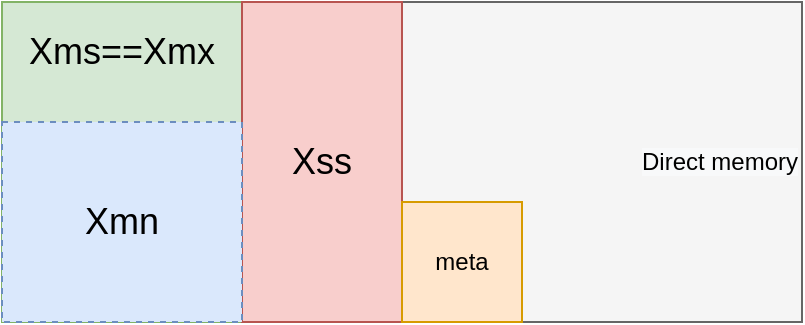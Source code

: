 <mxfile version="15.4.0" type="device"><diagram id="29YzdYzRpy3aJ79-t78H" name="第 1 页"><mxGraphModel dx="1106" dy="702" grid="1" gridSize="10" guides="1" tooltips="1" connect="1" arrows="1" fold="1" page="1" pageScale="1" pageWidth="1169" pageHeight="827" math="0" shadow="0"><root><mxCell id="0"/><mxCell id="1" parent="0"/><mxCell id="oUYTZIAzheHHVKKlPBdI-4" value="&lt;meta charset=&quot;utf-8&quot;&gt;&lt;span style=&quot;color: rgb(0, 0, 0); font-family: helvetica; font-size: 12px; font-style: normal; font-weight: 400; letter-spacing: normal; text-align: center; text-indent: 0px; text-transform: none; word-spacing: 0px; background-color: rgb(248, 249, 250); display: inline; float: none;&quot;&gt;Direct memory&lt;/span&gt;" style="rounded=0;whiteSpace=wrap;html=1;align=right;fillColor=#f5f5f5;strokeColor=#666666;fontColor=#333333;" vertex="1" parent="1"><mxGeometry x="160" y="200" width="400" height="160" as="geometry"/></mxCell><mxCell id="oUYTZIAzheHHVKKlPBdI-5" value="" style="rounded=0;whiteSpace=wrap;html=1;fillColor=#d5e8d4;strokeColor=#82b366;" vertex="1" parent="1"><mxGeometry x="160" y="200" width="120" height="160" as="geometry"/></mxCell><mxCell id="oUYTZIAzheHHVKKlPBdI-7" value="&lt;font style=&quot;font-size: 18px&quot;&gt;Xss&lt;/font&gt;" style="rounded=0;whiteSpace=wrap;html=1;fillColor=#f8cecc;strokeColor=#b85450;" vertex="1" parent="1"><mxGeometry x="280" y="200" width="80" height="160" as="geometry"/></mxCell><mxCell id="oUYTZIAzheHHVKKlPBdI-8" value="meta" style="rounded=0;whiteSpace=wrap;html=1;fillColor=#ffe6cc;strokeColor=#d79b00;" vertex="1" parent="1"><mxGeometry x="360" y="300" width="60" height="60" as="geometry"/></mxCell><mxCell id="oUYTZIAzheHHVKKlPBdI-9" value="&lt;font style=&quot;font-size: 18px&quot;&gt;Xmn&lt;/font&gt;" style="rounded=0;whiteSpace=wrap;html=1;dashed=1;fillColor=#dae8fc;strokeColor=#6c8ebf;" vertex="1" parent="1"><mxGeometry x="160" y="260" width="120" height="100" as="geometry"/></mxCell><mxCell id="oUYTZIAzheHHVKKlPBdI-10" value="&lt;span style=&quot;font-size: 18px ; text-align: justify&quot;&gt;Xms==Xmx&lt;/span&gt;" style="text;html=1;strokeColor=none;fillColor=none;align=center;verticalAlign=middle;whiteSpace=wrap;rounded=0;" vertex="1" parent="1"><mxGeometry x="190" y="210" width="60" height="30" as="geometry"/></mxCell></root></mxGraphModel></diagram></mxfile>